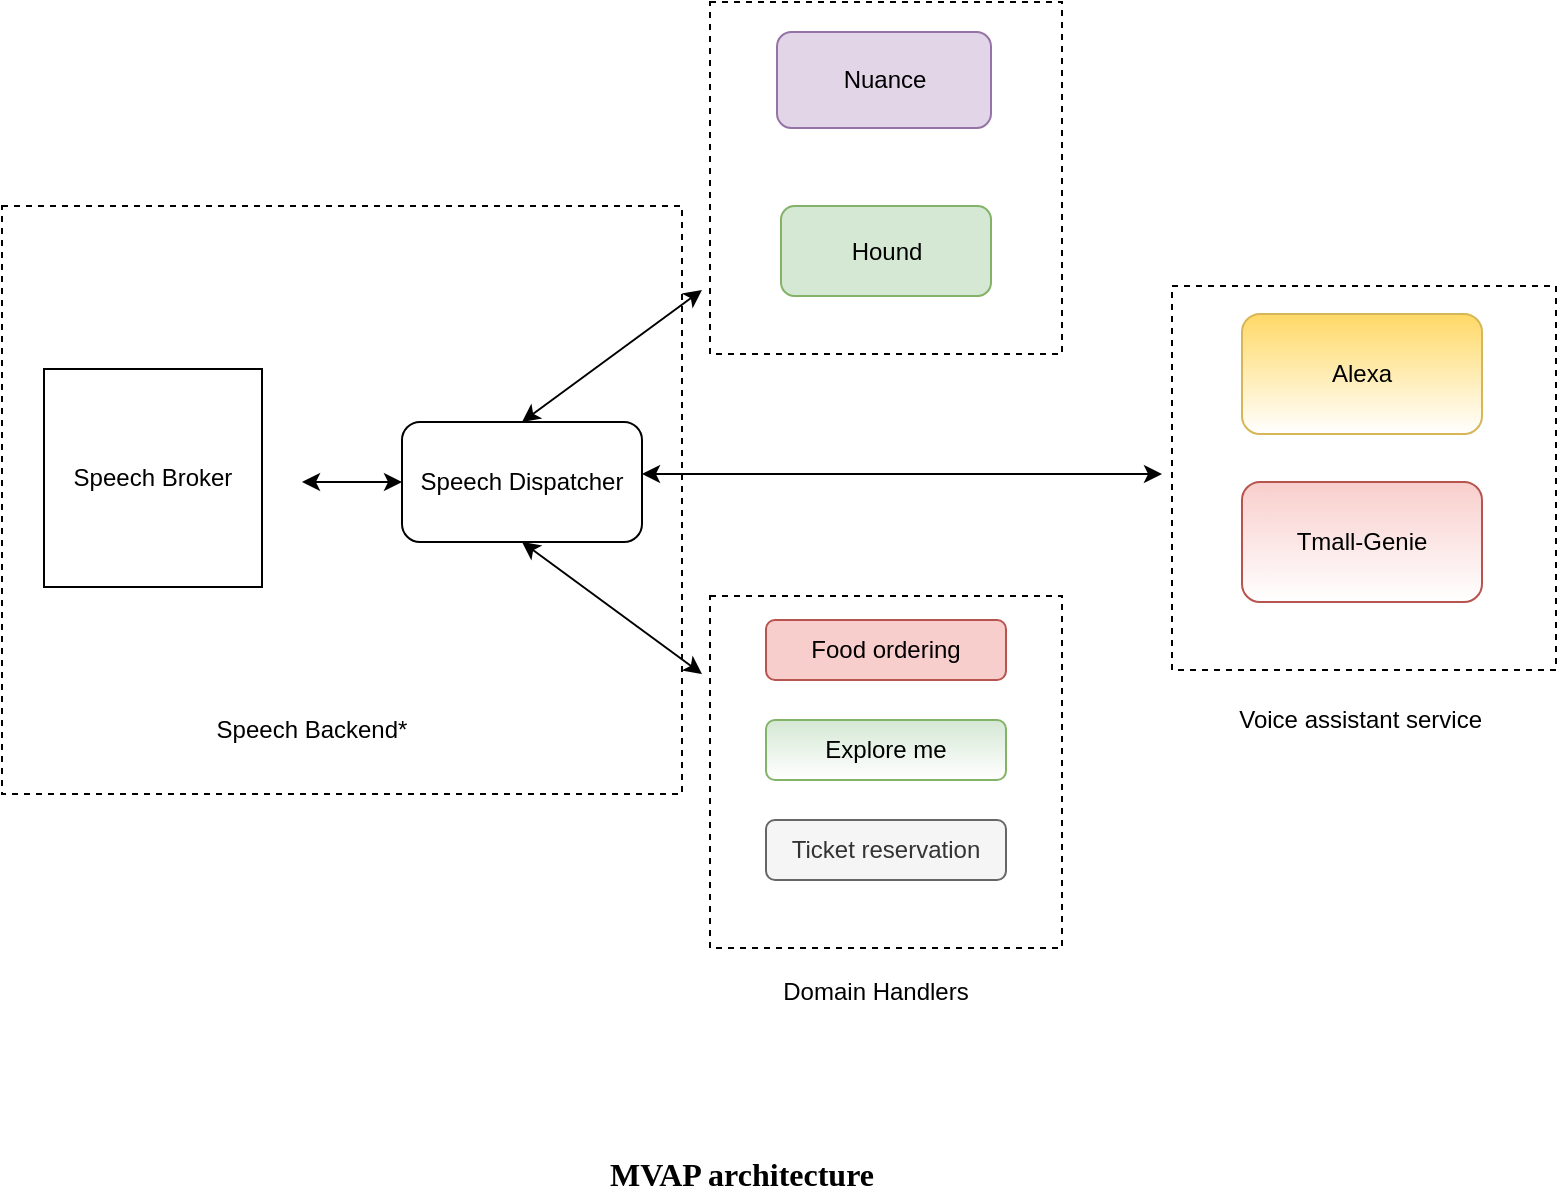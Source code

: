 <mxfile version="10.4.9" type="github"><diagram id="sMsNQBG2EHI8EFo_jsPi" name="Page-1"><mxGraphModel dx="1011" dy="652" grid="1" gridSize="10" guides="1" tooltips="1" connect="1" arrows="1" fold="1" page="1" pageScale="1" pageWidth="850" pageHeight="1100" math="0" shadow="0"><root><mxCell id="0"/><mxCell id="1" parent="0"/><mxCell id="yI5A7TOl8lP8oGjwpR-d-21" value="" style="rounded=0;whiteSpace=wrap;html=1;dashed=1;" vertex="1" parent="1"><mxGeometry x="30" y="106" width="340" height="294" as="geometry"/></mxCell><mxCell id="yI5A7TOl8lP8oGjwpR-d-17" value="" style="whiteSpace=wrap;html=1;aspect=fixed;dashed=1;" vertex="1" parent="1"><mxGeometry x="615" y="146" width="192" height="192" as="geometry"/></mxCell><mxCell id="yI5A7TOl8lP8oGjwpR-d-8" value="" style="whiteSpace=wrap;html=1;aspect=fixed;dashed=1;" vertex="1" parent="1"><mxGeometry x="384" y="4" width="176" height="176" as="geometry"/></mxCell><mxCell id="yI5A7TOl8lP8oGjwpR-d-4" value="" style="whiteSpace=wrap;html=1;aspect=fixed;dashed=1;" vertex="1" parent="1"><mxGeometry x="384" y="301" width="176" height="176" as="geometry"/></mxCell><mxCell id="1huczPXsYntygh12tAEy-1" value="Speech Broker" style="whiteSpace=wrap;html=1;aspect=fixed;" parent="1" vertex="1"><mxGeometry x="51" y="187.5" width="109" height="109" as="geometry"/></mxCell><mxCell id="1huczPXsYntygh12tAEy-2" value="Speech Dispatcher" style="rounded=1;whiteSpace=wrap;html=1;" parent="1" vertex="1"><mxGeometry x="230" y="214" width="120" height="60" as="geometry"/></mxCell><mxCell id="1huczPXsYntygh12tAEy-4" value="Nuance" style="rounded=1;whiteSpace=wrap;html=1;fillColor=#e1d5e7;strokeColor=#9673a6;" parent="1" vertex="1"><mxGeometry x="417.5" y="19" width="107" height="48" as="geometry"/></mxCell><mxCell id="1huczPXsYntygh12tAEy-7" value="Food ordering" style="rounded=1;whiteSpace=wrap;html=1;fillColor=#f8cecc;strokeColor=#b85450;" parent="1" vertex="1"><mxGeometry x="412" y="313" width="120" height="30" as="geometry"/></mxCell><mxCell id="1huczPXsYntygh12tAEy-10" value="Alexa" style="rounded=1;whiteSpace=wrap;html=1;fillColor=#FFD966;strokeColor=#d6b656;gradientColor=#ffffff;" parent="1" vertex="1"><mxGeometry x="650" y="160" width="120" height="60" as="geometry"/></mxCell><mxCell id="1huczPXsYntygh12tAEy-11" value="Explore me" style="rounded=1;whiteSpace=wrap;html=1;fillColor=#d5e8d4;strokeColor=#82b366;gradientColor=#ffffff;" parent="1" vertex="1"><mxGeometry x="412" y="363" width="120" height="30" as="geometry"/></mxCell><mxCell id="1huczPXsYntygh12tAEy-12" value="Ticket reservation" style="rounded=1;whiteSpace=wrap;html=1;fillColor=#f5f5f5;strokeColor=#666666;fontColor=#333333;" parent="1" vertex="1"><mxGeometry x="412" y="413" width="120" height="30" as="geometry"/></mxCell><mxCell id="1huczPXsYntygh12tAEy-14" value="" style="endArrow=classic;startArrow=classic;html=1;entryX=0;entryY=0.5;entryDx=0;entryDy=0;" parent="1" target="1huczPXsYntygh12tAEy-2" edge="1"><mxGeometry width="50" height="50" relative="1" as="geometry"><mxPoint x="180" y="244" as="sourcePoint"/><mxPoint x="230" y="218" as="targetPoint"/></mxGeometry></mxCell><mxCell id="1huczPXsYntygh12tAEy-15" value="" style="endArrow=classic;startArrow=classic;html=1;exitX=0.5;exitY=0;exitDx=0;exitDy=0;" parent="1" source="1huczPXsYntygh12tAEy-2" edge="1"><mxGeometry width="50" height="50" relative="1" as="geometry"><mxPoint x="360" y="228" as="sourcePoint"/><mxPoint x="380" y="148" as="targetPoint"/></mxGeometry></mxCell><mxCell id="yI5A7TOl8lP8oGjwpR-d-3" value="" style="endArrow=classic;startArrow=classic;html=1;exitX=0.5;exitY=1;exitDx=0;exitDy=0;" edge="1" parent="1" source="1huczPXsYntygh12tAEy-2"><mxGeometry width="50" height="50" relative="1" as="geometry"><mxPoint x="360" y="239" as="sourcePoint"/><mxPoint x="380" y="340" as="targetPoint"/></mxGeometry></mxCell><mxCell id="yI5A7TOl8lP8oGjwpR-d-5" value="Domain Handlers" style="text;html=1;strokeColor=none;fillColor=none;align=center;verticalAlign=middle;whiteSpace=wrap;rounded=0;" vertex="1" parent="1"><mxGeometry x="412" y="488.5" width="110" height="20" as="geometry"/></mxCell><mxCell id="yI5A7TOl8lP8oGjwpR-d-6" value="&lt;font style=&quot;font-size: 16px&quot; face=&quot;Verdana&quot;&gt;&lt;b&gt;MVAP architecture&lt;/b&gt;&lt;/font&gt;" style="text;html=1;strokeColor=none;fillColor=none;align=center;verticalAlign=middle;whiteSpace=wrap;rounded=0;" vertex="1" parent="1"><mxGeometry x="300" y="580" width="200" height="20" as="geometry"/></mxCell><mxCell id="yI5A7TOl8lP8oGjwpR-d-10" value="Hound" style="rounded=1;whiteSpace=wrap;html=1;fillColor=#d5e8d4;strokeColor=#82b366;" vertex="1" parent="1"><mxGeometry x="419.5" y="106" width="105" height="45" as="geometry"/></mxCell><mxCell id="yI5A7TOl8lP8oGjwpR-d-16" value="Tmall-Genie" style="rounded=1;whiteSpace=wrap;html=1;fillColor=#f8cecc;strokeColor=#b85450;gradientColor=#ffffff;" vertex="1" parent="1"><mxGeometry x="650" y="244" width="120" height="60" as="geometry"/></mxCell><mxCell id="yI5A7TOl8lP8oGjwpR-d-19" value="" style="endArrow=classic;startArrow=classic;html=1;" edge="1" parent="1"><mxGeometry width="50" height="50" relative="1" as="geometry"><mxPoint x="350" y="240" as="sourcePoint"/><mxPoint x="610" y="240" as="targetPoint"/></mxGeometry></mxCell><mxCell id="yI5A7TOl8lP8oGjwpR-d-20" value="Voice assistant service&amp;nbsp;" style="text;html=1;strokeColor=none;fillColor=none;align=center;verticalAlign=middle;whiteSpace=wrap;rounded=0;dashed=1;" vertex="1" parent="1"><mxGeometry x="641" y="353" width="140" height="20" as="geometry"/></mxCell><mxCell id="yI5A7TOl8lP8oGjwpR-d-22" value="Speech Backend*" style="text;html=1;strokeColor=none;fillColor=none;align=center;verticalAlign=middle;whiteSpace=wrap;rounded=0;" vertex="1" parent="1"><mxGeometry x="130" y="358" width="110" height="20" as="geometry"/></mxCell></root></mxGraphModel></diagram></mxfile>
